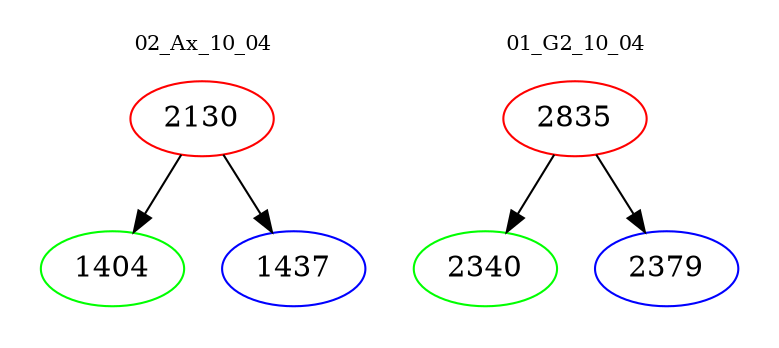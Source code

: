 digraph{
subgraph cluster_0 {
color = white
label = "02_Ax_10_04";
fontsize=10;
T0_2130 [label="2130", color="red"]
T0_2130 -> T0_1404 [color="black"]
T0_1404 [label="1404", color="green"]
T0_2130 -> T0_1437 [color="black"]
T0_1437 [label="1437", color="blue"]
}
subgraph cluster_1 {
color = white
label = "01_G2_10_04";
fontsize=10;
T1_2835 [label="2835", color="red"]
T1_2835 -> T1_2340 [color="black"]
T1_2340 [label="2340", color="green"]
T1_2835 -> T1_2379 [color="black"]
T1_2379 [label="2379", color="blue"]
}
}
